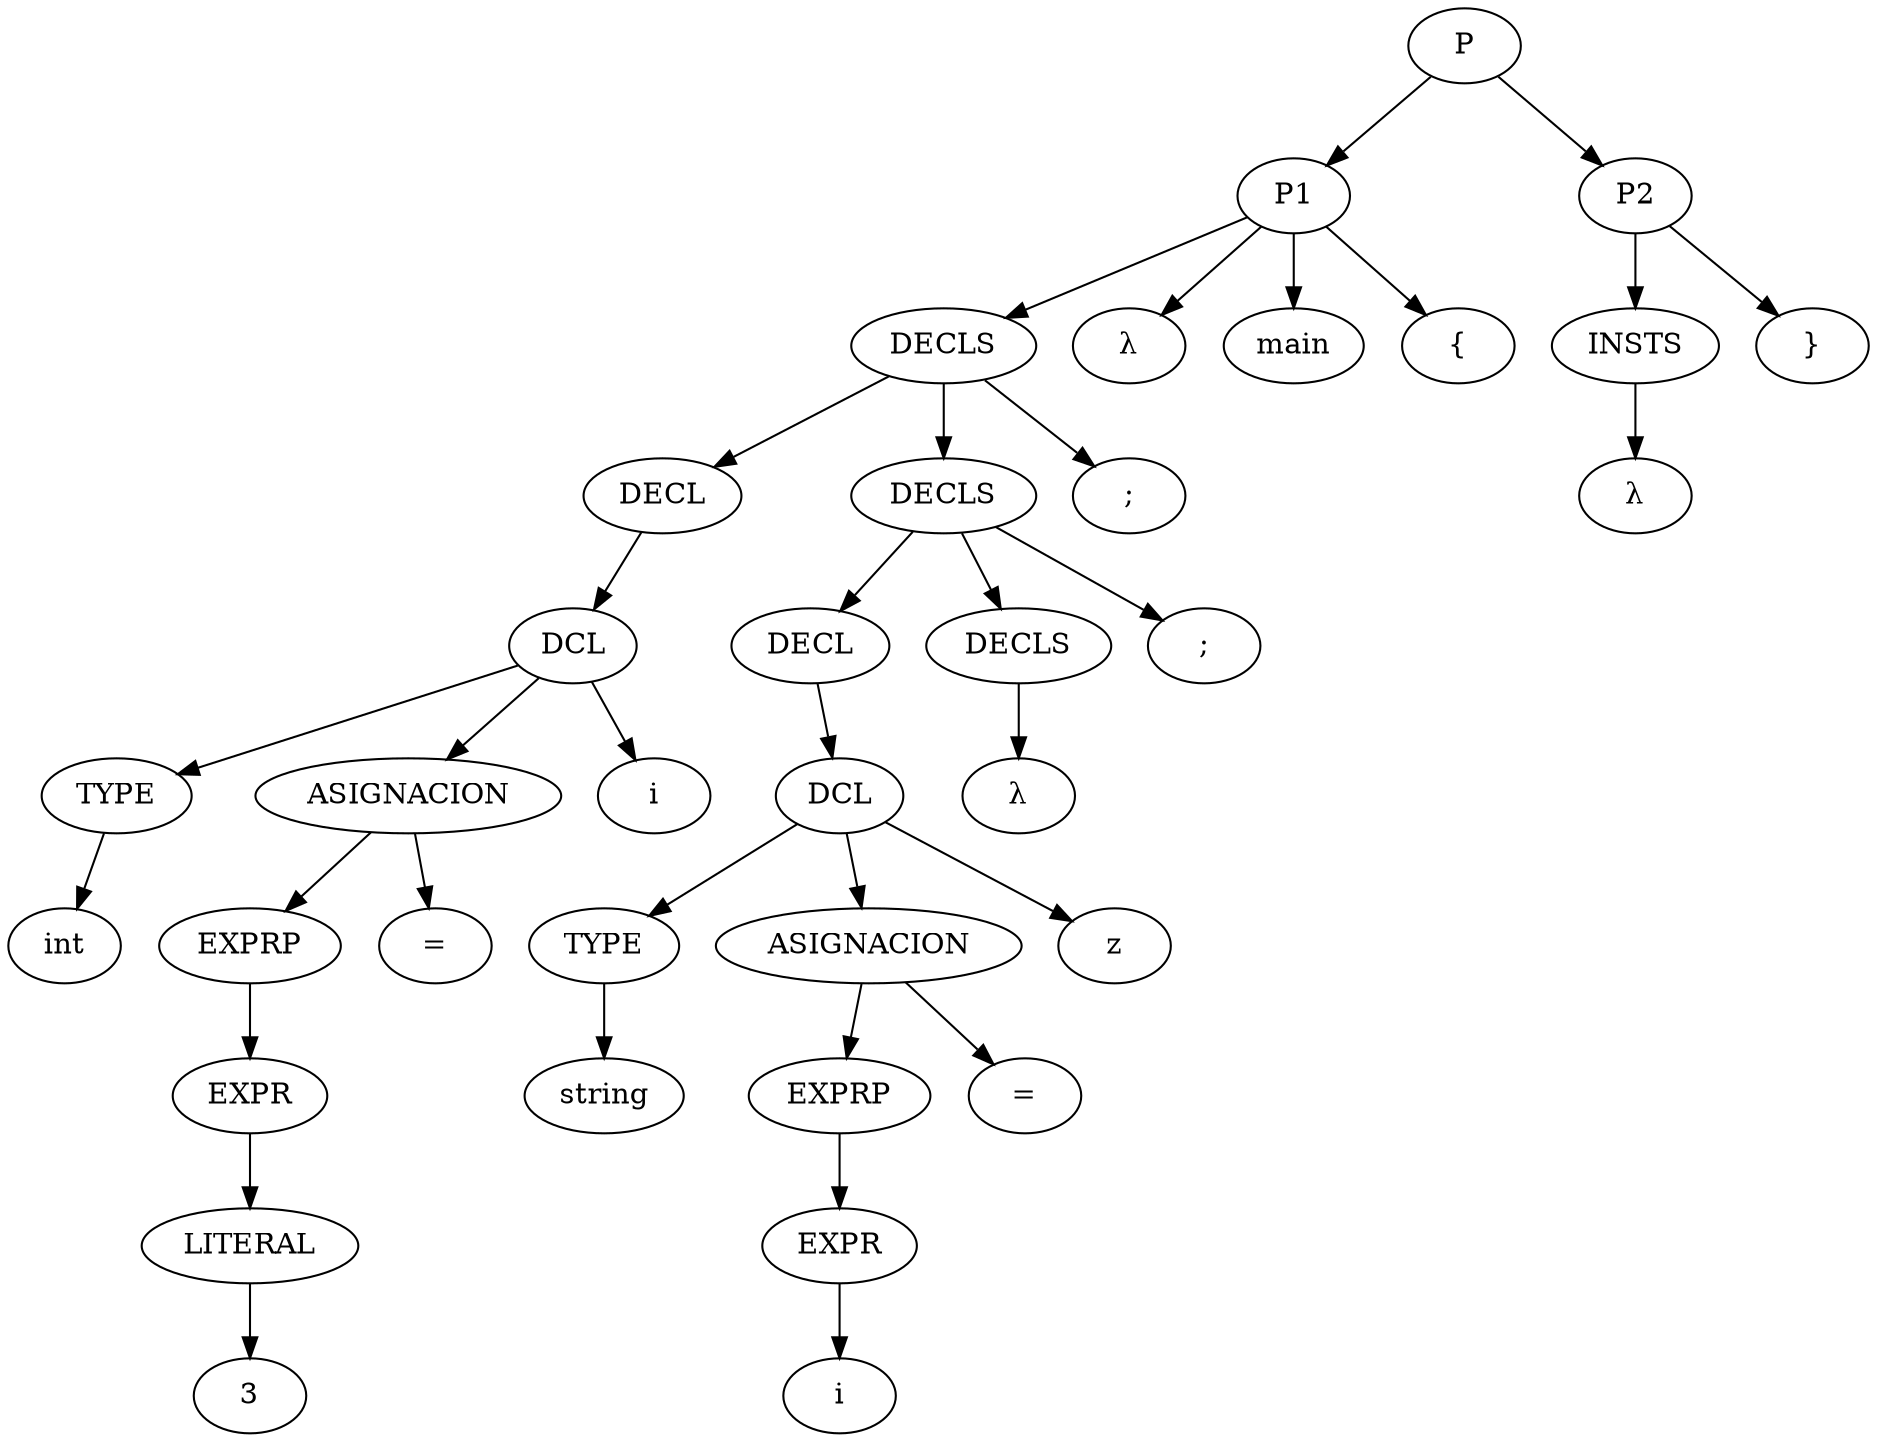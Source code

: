 strict digraph G {
  s72 [ label="TYPE" ];
  s73 [ label="int" ];
  s74 [ label="LITERAL" ];
  s75 [ label="3" ];
  s76 [ label="EXPR" ];
  s77 [ label="EXPRP" ];
  s78 [ label="ASIGNACION" ];
  s79 [ label="=" ];
  s80 [ label="DCL" ];
  s81 [ label="i" ];
  s82 [ label="DECL" ];
  s83 [ label="TYPE" ];
  s84 [ label="string" ];
  s85 [ label="EXPR" ];
  s86 [ label="i" ];
  s87 [ label="EXPRP" ];
  s88 [ label="ASIGNACION" ];
  s89 [ label="=" ];
  s90 [ label="DCL" ];
  s91 [ label="z" ];
  s92 [ label="DECL" ];
  s93 [ label="DECLS" ];
  s94 [ label="λ" ];
  s95 [ label="DECLS" ];
  s96 [ label=";" ];
  s97 [ label="DECLS" ];
  s98 [ label=";" ];
  s99 [ label="λ" ];
  s100 [ label="P1" ];
  s101 [ label="main" ];
  s102 [ label="{" ];
  s103 [ label="INSTS" ];
  s104 [ label="λ" ];
  s105 [ label="P2" ];
  s106 [ label="}" ];
  s107 [ label="P" ];
  s72 -> s73;
  s74 -> s75;
  s76 -> s74;
  s77 -> s76;
  s78 -> s79;
  s78 -> s77;
  s80 -> s72;
  s80 -> s81;
  s80 -> s78;
  s82 -> s80;
  s83 -> s84;
  s85 -> s86;
  s87 -> s85;
  s88 -> s89;
  s88 -> s87;
  s90 -> s83;
  s90 -> s91;
  s90 -> s88;
  s92 -> s90;
  s93 -> s94;
  s95 -> s92;
  s95 -> s96;
  s95 -> s93;
  s97 -> s82;
  s97 -> s98;
  s97 -> s95;
  s100 -> s97;
  s100 -> s99;
  s100 -> s101;
  s100 -> s102;
  s103 -> s104;
  s105 -> s103;
  s105 -> s106;
  s107 -> s100;
  s107 -> s105;
}
